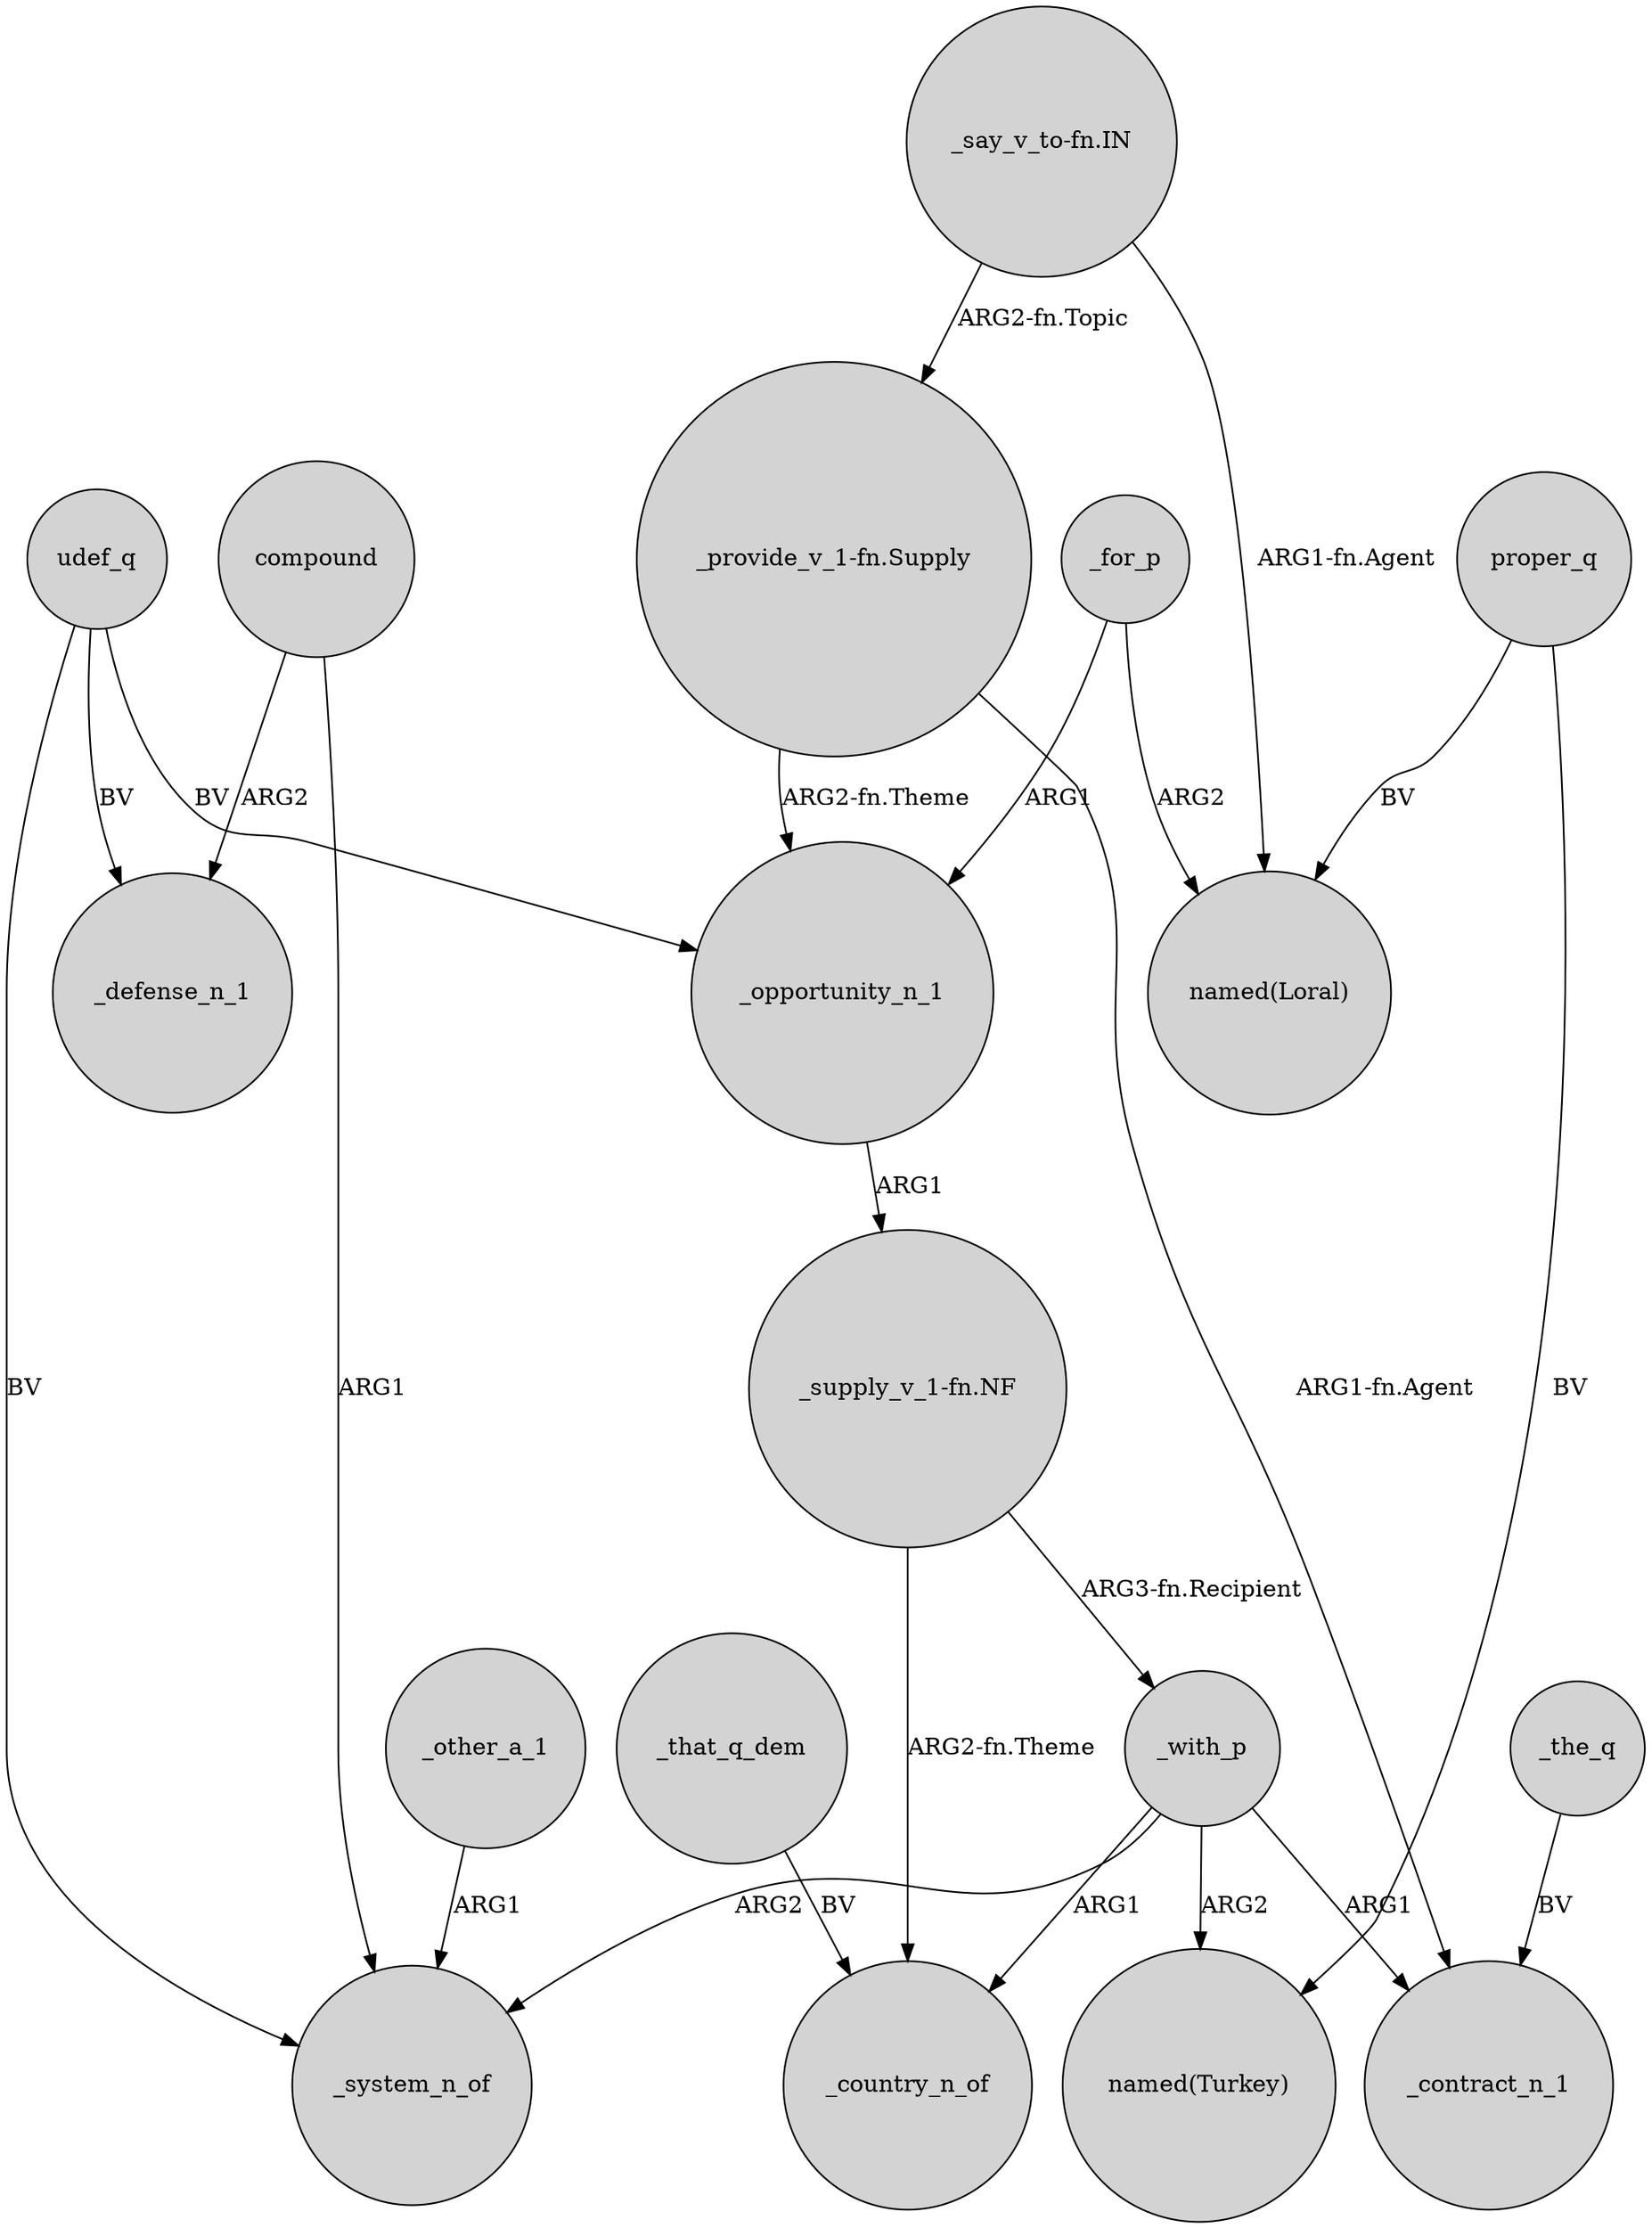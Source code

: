 digraph {
	node [shape=circle style=filled]
	_with_p -> "named(Turkey)" [label=ARG2]
	"_supply_v_1-fn.NF" -> _with_p [label="ARG3-fn.Recipient"]
	_for_p -> _opportunity_n_1 [label=ARG1]
	compound -> _system_n_of [label=ARG1]
	_that_q_dem -> _country_n_of [label=BV]
	_other_a_1 -> _system_n_of [label=ARG1]
	udef_q -> _system_n_of [label=BV]
	_for_p -> "named(Loral)" [label=ARG2]
	compound -> _defense_n_1 [label=ARG2]
	"_say_v_to-fn.IN" -> "_provide_v_1-fn.Supply" [label="ARG2-fn.Topic"]
	_with_p -> _system_n_of [label=ARG2]
	udef_q -> _opportunity_n_1 [label=BV]
	_the_q -> _contract_n_1 [label=BV]
	udef_q -> _defense_n_1 [label=BV]
	"_provide_v_1-fn.Supply" -> _opportunity_n_1 [label="ARG2-fn.Theme"]
	proper_q -> "named(Loral)" [label=BV]
	_with_p -> _country_n_of [label=ARG1]
	_with_p -> _contract_n_1 [label=ARG1]
	proper_q -> "named(Turkey)" [label=BV]
	"_say_v_to-fn.IN" -> "named(Loral)" [label="ARG1-fn.Agent"]
	"_provide_v_1-fn.Supply" -> _contract_n_1 [label="ARG1-fn.Agent"]
	_opportunity_n_1 -> "_supply_v_1-fn.NF" [label=ARG1]
	"_supply_v_1-fn.NF" -> _country_n_of [label="ARG2-fn.Theme"]
}
